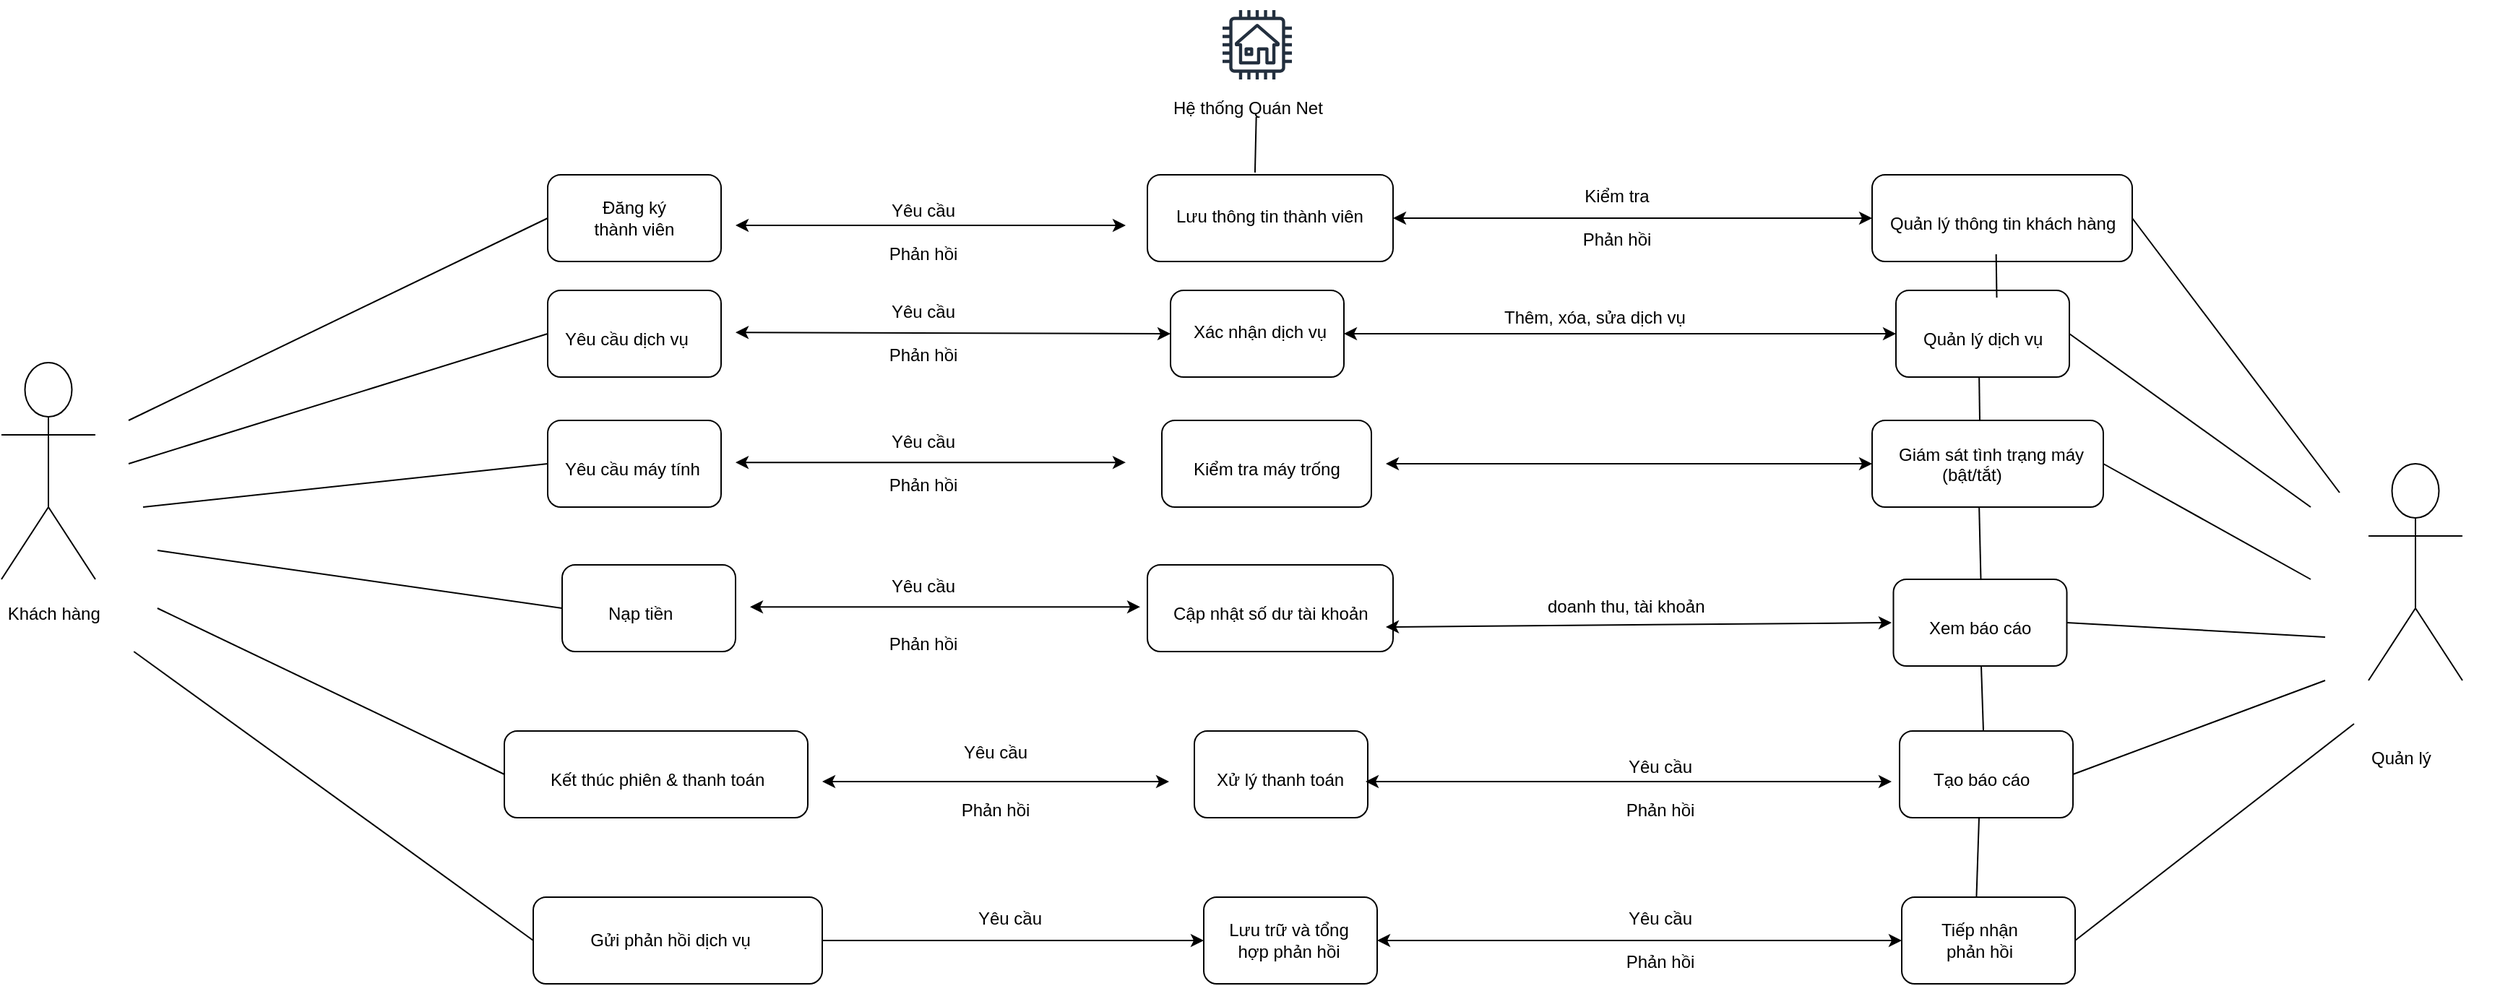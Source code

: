 <mxfile version="24.7.17">
  <diagram name="Trang-1" id="kZZ9gPXHDQ_fHRd_Qj__">
    <mxGraphModel dx="2206" dy="729" grid="1" gridSize="10" guides="1" tooltips="1" connect="1" arrows="1" fold="1" page="1" pageScale="1" pageWidth="827" pageHeight="1169" math="0" shadow="0">
      <root>
        <mxCell id="0" />
        <mxCell id="1" parent="0" />
        <mxCell id="yxOmx04Fco7m7iyCl5P5-79" value="" style="rounded=1;whiteSpace=wrap;html=1;" parent="1" vertex="1">
          <mxGeometry x="837" y="670" width="120" height="60" as="geometry" />
        </mxCell>
        <mxCell id="yxOmx04Fco7m7iyCl5P5-75" value="" style="rounded=1;whiteSpace=wrap;html=1;" parent="1" vertex="1">
          <mxGeometry x="-110" y="670" width="200" height="60" as="geometry" />
        </mxCell>
        <mxCell id="yxOmx04Fco7m7iyCl5P5-41" value="" style="rounded=1;whiteSpace=wrap;html=1;" parent="1" vertex="1">
          <mxGeometry x="835.5" y="555" width="120" height="60" as="geometry" />
        </mxCell>
        <mxCell id="yxOmx04Fco7m7iyCl5P5-42" value="" style="rounded=1;whiteSpace=wrap;html=1;" parent="1" vertex="1">
          <mxGeometry x="831.25" y="450" width="120" height="60" as="geometry" />
        </mxCell>
        <mxCell id="yxOmx04Fco7m7iyCl5P5-40" value="" style="rounded=1;whiteSpace=wrap;html=1;" parent="1" vertex="1">
          <mxGeometry x="347.5" y="555" width="120" height="60" as="geometry" />
        </mxCell>
        <mxCell id="yxOmx04Fco7m7iyCl5P5-39" value="" style="rounded=1;whiteSpace=wrap;html=1;" parent="1" vertex="1">
          <mxGeometry x="315" y="440" width="170" height="60" as="geometry" />
        </mxCell>
        <mxCell id="yxOmx04Fco7m7iyCl5P5-38" value="" style="rounded=1;whiteSpace=wrap;html=1;" parent="1" vertex="1">
          <mxGeometry x="816.5" y="340" width="160" height="60" as="geometry" />
        </mxCell>
        <mxCell id="yxOmx04Fco7m7iyCl5P5-37" value="" style="rounded=1;whiteSpace=wrap;html=1;" parent="1" vertex="1">
          <mxGeometry x="325" y="340" width="145" height="60" as="geometry" />
        </mxCell>
        <mxCell id="yxOmx04Fco7m7iyCl5P5-36" value="" style="rounded=1;whiteSpace=wrap;html=1;" parent="1" vertex="1">
          <mxGeometry x="833" y="250" width="120" height="60" as="geometry" />
        </mxCell>
        <mxCell id="yxOmx04Fco7m7iyCl5P5-35" value="" style="rounded=1;whiteSpace=wrap;html=1;" parent="1" vertex="1">
          <mxGeometry x="331" y="250" width="120" height="60" as="geometry" />
        </mxCell>
        <mxCell id="yxOmx04Fco7m7iyCl5P5-34" value="" style="rounded=1;whiteSpace=wrap;html=1;" parent="1" vertex="1">
          <mxGeometry x="816.5" y="170" width="180" height="60" as="geometry" />
        </mxCell>
        <mxCell id="yxOmx04Fco7m7iyCl5P5-30" value="" style="rounded=1;whiteSpace=wrap;html=1;" parent="1" vertex="1">
          <mxGeometry x="-130" y="555" width="210" height="60" as="geometry" />
        </mxCell>
        <mxCell id="yxOmx04Fco7m7iyCl5P5-29" value="" style="rounded=1;whiteSpace=wrap;html=1;" parent="1" vertex="1">
          <mxGeometry x="315" y="170" width="170" height="60" as="geometry" />
        </mxCell>
        <mxCell id="yxOmx04Fco7m7iyCl5P5-27" value="" style="rounded=1;whiteSpace=wrap;html=1;" parent="1" vertex="1">
          <mxGeometry x="-90" y="440" width="120" height="60" as="geometry" />
        </mxCell>
        <mxCell id="yxOmx04Fco7m7iyCl5P5-26" value="" style="rounded=1;whiteSpace=wrap;html=1;" parent="1" vertex="1">
          <mxGeometry x="-100" y="340" width="120" height="60" as="geometry" />
        </mxCell>
        <mxCell id="yxOmx04Fco7m7iyCl5P5-25" value="" style="rounded=1;whiteSpace=wrap;html=1;" parent="1" vertex="1">
          <mxGeometry x="-100" y="250" width="120" height="60" as="geometry" />
        </mxCell>
        <mxCell id="yxOmx04Fco7m7iyCl5P5-24" value="" style="rounded=1;whiteSpace=wrap;html=1;" parent="1" vertex="1">
          <mxGeometry x="-100" y="170" width="120" height="60" as="geometry" />
        </mxCell>
        <mxCell id="yxOmx04Fco7m7iyCl5P5-4" value="Đăng ký thành viên" style="text;align=center;verticalAlign=middle;rounded=0;fontStyle=0;fontColor=default;labelBackgroundColor=none;labelBorderColor=none;textShadow=0;whiteSpace=wrap;html=1;rotation=0;" parent="1" vertex="1">
          <mxGeometry x="-70" y="185" width="60" height="30" as="geometry" />
        </mxCell>
        <mxCell id="yxOmx04Fco7m7iyCl5P5-5" value=" Khách hàng  " style="text;fontStyle=0;fontColor=default;labelBackgroundColor=none;labelBorderColor=none;textShadow=0;whiteSpace=wrap;html=1;" parent="1" vertex="1">
          <mxGeometry x="-479" y="460" width="130" height="40" as="geometry" />
        </mxCell>
        <mxCell id="yxOmx04Fco7m7iyCl5P5-6" value="Yêu cầu dịch vụ" style="text;fontColor=default;labelBackgroundColor=none;labelBorderColor=none;textShadow=0;whiteSpace=wrap;html=1;" parent="1" vertex="1">
          <mxGeometry x="-90" y="270" width="150" height="40" as="geometry" />
        </mxCell>
        <mxCell id="yxOmx04Fco7m7iyCl5P5-8" value="Yêu cầu máy tính" style="text;fontColor=default;labelBackgroundColor=none;labelBorderColor=none;textShadow=0;whiteSpace=wrap;html=1;" parent="1" vertex="1">
          <mxGeometry x="-90" y="360" width="160" height="40" as="geometry" />
        </mxCell>
        <mxCell id="yxOmx04Fco7m7iyCl5P5-9" value="Nạp tiền" style="text;fontColor=default;labelBackgroundColor=none;labelBorderColor=none;textShadow=0;whiteSpace=wrap;html=1;" parent="1" vertex="1">
          <mxGeometry x="-60" y="460" width="100" height="40" as="geometry" />
        </mxCell>
        <mxCell id="yxOmx04Fco7m7iyCl5P5-10" value="Kết thúc phiên &amp;amp; thanh toán" style="text;fontColor=default;whiteSpace=wrap;html=1;" parent="1" vertex="1">
          <mxGeometry x="-100" y="575" width="170" height="40" as="geometry" />
        </mxCell>
        <mxCell id="yxOmx04Fco7m7iyCl5P5-11" value="Xử lý thanh toán" style="text;fontColor=default;labelBackgroundColor=none;labelBorderColor=none;textShadow=0;whiteSpace=wrap;html=1;" parent="1" vertex="1">
          <mxGeometry x="361" y="575" width="105" height="20" as="geometry" />
        </mxCell>
        <mxCell id="yxOmx04Fco7m7iyCl5P5-12" value="Cập nhật số dư tài khoản" style="text;fontColor=default;labelBackgroundColor=none;labelBorderColor=none;textShadow=0;whiteSpace=wrap;html=1;" parent="1" vertex="1">
          <mxGeometry x="331" y="460" width="149" height="30" as="geometry" />
        </mxCell>
        <mxCell id="yxOmx04Fco7m7iyCl5P5-13" value="Kiểm tra máy trống" style="text;fontColor=default;labelBackgroundColor=none;labelBorderColor=none;textShadow=0;whiteSpace=wrap;html=1;" parent="1" vertex="1">
          <mxGeometry x="345" y="360" width="115" height="30" as="geometry" />
        </mxCell>
        <mxCell id="yxOmx04Fco7m7iyCl5P5-14" value="Xác nhận dịch vụ" style="text;fontColor=default;labelBackgroundColor=none;labelBorderColor=none;textShadow=0;whiteSpace=wrap;html=1;" parent="1" vertex="1">
          <mxGeometry x="345" y="265" width="115" height="30" as="geometry" />
        </mxCell>
        <mxCell id="yxOmx04Fco7m7iyCl5P5-15" value="Lưu thông tin thành viên" style="text;fontColor=default;labelBackgroundColor=none;labelBorderColor=none;textShadow=0;whiteSpace=wrap;html=1;" parent="1" vertex="1">
          <mxGeometry x="332.5" y="185" width="135" height="30" as="geometry" />
        </mxCell>
        <mxCell id="yxOmx04Fco7m7iyCl5P5-16" value="Hệ thống Quán Net" style="text;fontColor=default;labelBackgroundColor=none;labelBorderColor=none;textShadow=0;whiteSpace=wrap;html=1;" parent="1" vertex="1">
          <mxGeometry x="331" y="110" width="160" height="40" as="geometry" />
        </mxCell>
        <mxCell id="yxOmx04Fco7m7iyCl5P5-18" value="Quản lý" style="text;fontColor=default;labelBackgroundColor=none;labelBorderColor=none;textShadow=0;whiteSpace=wrap;html=1;" parent="1" vertex="1">
          <mxGeometry x="1160" y="560" width="90" height="40" as="geometry" />
        </mxCell>
        <mxCell id="yxOmx04Fco7m7iyCl5P5-19" value="Quản lý thông tin khách hàng" style="text;fontColor=default;whiteSpace=wrap;html=1;" parent="1" vertex="1">
          <mxGeometry x="826.5" y="190" width="163" height="20" as="geometry" />
        </mxCell>
        <mxCell id="yxOmx04Fco7m7iyCl5P5-20" value="Quản lý dịch vụ" style="text;fontColor=default;whiteSpace=wrap;html=1;" parent="1" vertex="1">
          <mxGeometry x="850" y="270" width="90" height="20" as="geometry" />
        </mxCell>
        <mxCell id="yxOmx04Fco7m7iyCl5P5-21" value="Giám sát tình trạng máy&lt;br&gt;&amp;nbsp; &amp;nbsp; &amp;nbsp; &amp;nbsp; &amp;nbsp;(bật/tắt)" style="text;fontColor=default;whiteSpace=wrap;html=1;" parent="1" vertex="1">
          <mxGeometry x="833" y="350" width="143.5" height="20" as="geometry" />
        </mxCell>
        <mxCell id="yxOmx04Fco7m7iyCl5P5-22" value="Xem báo cáo" style="text;fontColor=default;whiteSpace=wrap;html=1;" parent="1" vertex="1">
          <mxGeometry x="854" y="470" width="82" height="30" as="geometry" />
        </mxCell>
        <mxCell id="yxOmx04Fco7m7iyCl5P5-23" value="Tạo báo cáo" style="text;fontColor=default;labelBackgroundColor=none;labelBorderColor=none;textShadow=0;whiteSpace=wrap;html=1;" parent="1" vertex="1">
          <mxGeometry x="856.5" y="575" width="83.5" height="25" as="geometry" />
        </mxCell>
        <mxCell id="yxOmx04Fco7m7iyCl5P5-43" value="" style="endArrow=classic;startArrow=classic;html=1;rounded=0;" parent="1" edge="1">
          <mxGeometry width="50" height="50" relative="1" as="geometry">
            <mxPoint x="30" y="205" as="sourcePoint" />
            <mxPoint x="300" y="205" as="targetPoint" />
          </mxGeometry>
        </mxCell>
        <mxCell id="yxOmx04Fco7m7iyCl5P5-47" value="" style="endArrow=classic;startArrow=classic;html=1;rounded=0;entryX=0;entryY=0.5;entryDx=0;entryDy=0;" parent="1" target="yxOmx04Fco7m7iyCl5P5-35" edge="1">
          <mxGeometry width="50" height="50" relative="1" as="geometry">
            <mxPoint x="30" y="279.09" as="sourcePoint" />
            <mxPoint x="300" y="279.09" as="targetPoint" />
          </mxGeometry>
        </mxCell>
        <mxCell id="yxOmx04Fco7m7iyCl5P5-48" value="" style="endArrow=classic;startArrow=classic;html=1;rounded=0;" parent="1" edge="1">
          <mxGeometry width="50" height="50" relative="1" as="geometry">
            <mxPoint x="30" y="369.09" as="sourcePoint" />
            <mxPoint x="300" y="369.09" as="targetPoint" />
          </mxGeometry>
        </mxCell>
        <mxCell id="yxOmx04Fco7m7iyCl5P5-49" value="" style="endArrow=classic;startArrow=classic;html=1;rounded=0;" parent="1" edge="1">
          <mxGeometry width="50" height="50" relative="1" as="geometry">
            <mxPoint x="40" y="469.09" as="sourcePoint" />
            <mxPoint x="310" y="469.09" as="targetPoint" />
          </mxGeometry>
        </mxCell>
        <mxCell id="yxOmx04Fco7m7iyCl5P5-56" value="" style="endArrow=classic;startArrow=classic;html=1;rounded=0;entryX=0;entryY=0.5;entryDx=0;entryDy=0;" parent="1" target="yxOmx04Fco7m7iyCl5P5-36" edge="1">
          <mxGeometry width="50" height="50" relative="1" as="geometry">
            <mxPoint x="451" y="280.0" as="sourcePoint" />
            <mxPoint x="801" y="280" as="targetPoint" />
          </mxGeometry>
        </mxCell>
        <mxCell id="yxOmx04Fco7m7iyCl5P5-57" value="" style="endArrow=classic;startArrow=classic;html=1;rounded=0;entryX=0;entryY=0.5;entryDx=0;entryDy=0;" parent="1" target="yxOmx04Fco7m7iyCl5P5-38" edge="1">
          <mxGeometry width="50" height="50" relative="1" as="geometry">
            <mxPoint x="480" y="370" as="sourcePoint" />
            <mxPoint x="810" y="380" as="targetPoint" />
          </mxGeometry>
        </mxCell>
        <mxCell id="yxOmx04Fco7m7iyCl5P5-58" value="" style="endArrow=classic;startArrow=classic;html=1;rounded=0;entryX=0;entryY=0.5;entryDx=0;entryDy=0;exitX=1;exitY=0.5;exitDx=0;exitDy=0;" parent="1" source="yxOmx04Fco7m7iyCl5P5-29" target="yxOmx04Fco7m7iyCl5P5-34" edge="1">
          <mxGeometry width="50" height="50" relative="1" as="geometry">
            <mxPoint x="510" y="200" as="sourcePoint" />
            <mxPoint x="800" y="200" as="targetPoint" />
          </mxGeometry>
        </mxCell>
        <mxCell id="yxOmx04Fco7m7iyCl5P5-59" value="Yêu cầu" style="text;html=1;align=center;verticalAlign=middle;whiteSpace=wrap;rounded=0;" parent="1" vertex="1">
          <mxGeometry x="130" y="180" width="60" height="30" as="geometry" />
        </mxCell>
        <mxCell id="yxOmx04Fco7m7iyCl5P5-60" value="Yêu cầu" style="text;html=1;align=center;verticalAlign=middle;whiteSpace=wrap;rounded=0;" parent="1" vertex="1">
          <mxGeometry x="130" y="250" width="60" height="30" as="geometry" />
        </mxCell>
        <mxCell id="yxOmx04Fco7m7iyCl5P5-61" value="Yêu cầu" style="text;html=1;align=center;verticalAlign=middle;whiteSpace=wrap;rounded=0;" parent="1" vertex="1">
          <mxGeometry x="130" y="340" width="60" height="30" as="geometry" />
        </mxCell>
        <mxCell id="yxOmx04Fco7m7iyCl5P5-62" value="Yêu cầu" style="text;html=1;align=center;verticalAlign=middle;whiteSpace=wrap;rounded=0;" parent="1" vertex="1">
          <mxGeometry x="130" y="440" width="60" height="30" as="geometry" />
        </mxCell>
        <mxCell id="yxOmx04Fco7m7iyCl5P5-63" value="Phản hồi" style="text;html=1;align=center;verticalAlign=middle;whiteSpace=wrap;rounded=0;" parent="1" vertex="1">
          <mxGeometry x="130" y="210" width="60" height="30" as="geometry" />
        </mxCell>
        <mxCell id="yxOmx04Fco7m7iyCl5P5-64" value="Phản hồi" style="text;html=1;align=center;verticalAlign=middle;whiteSpace=wrap;rounded=0;" parent="1" vertex="1">
          <mxGeometry x="130" y="280" width="60" height="30" as="geometry" />
        </mxCell>
        <mxCell id="yxOmx04Fco7m7iyCl5P5-65" value="Phản hồi" style="text;html=1;align=center;verticalAlign=middle;whiteSpace=wrap;rounded=0;" parent="1" vertex="1">
          <mxGeometry x="130" y="370" width="60" height="30" as="geometry" />
        </mxCell>
        <mxCell id="yxOmx04Fco7m7iyCl5P5-66" value="Phản hồi" style="text;html=1;align=center;verticalAlign=middle;whiteSpace=wrap;rounded=0;" parent="1" vertex="1">
          <mxGeometry x="130" y="480" width="60" height="30" as="geometry" />
        </mxCell>
        <mxCell id="yxOmx04Fco7m7iyCl5P5-67" value="" style="endArrow=classic;startArrow=classic;html=1;rounded=0;" parent="1" edge="1">
          <mxGeometry width="50" height="50" relative="1" as="geometry">
            <mxPoint x="90" y="590" as="sourcePoint" />
            <mxPoint x="330" y="590" as="targetPoint" />
          </mxGeometry>
        </mxCell>
        <mxCell id="yxOmx04Fco7m7iyCl5P5-69" value="" style="endArrow=classic;startArrow=classic;html=1;rounded=0;exitX=1;exitY=0.75;exitDx=0;exitDy=0;" parent="1" source="yxOmx04Fco7m7iyCl5P5-11" edge="1">
          <mxGeometry width="50" height="50" relative="1" as="geometry">
            <mxPoint x="490" y="590" as="sourcePoint" />
            <mxPoint x="830" y="590" as="targetPoint" />
          </mxGeometry>
        </mxCell>
        <mxCell id="yxOmx04Fco7m7iyCl5P5-70" value="" style="endArrow=classic;startArrow=classic;html=1;rounded=0;" parent="1" edge="1">
          <mxGeometry width="50" height="50" relative="1" as="geometry">
            <mxPoint x="480" y="483" as="sourcePoint" />
            <mxPoint x="830" y="480" as="targetPoint" />
          </mxGeometry>
        </mxCell>
        <mxCell id="yxOmx04Fco7m7iyCl5P5-71" value="Thêm, xóa, sửa dịch vụ" style="text;whiteSpace=wrap;html=1;" parent="1" vertex="1">
          <mxGeometry x="560" y="255" width="160" height="45" as="geometry" />
        </mxCell>
        <mxCell id="yxOmx04Fco7m7iyCl5P5-73" value="doanh thu, tài khoản" style="text;whiteSpace=wrap;html=1;" parent="1" vertex="1">
          <mxGeometry x="590" y="455" width="140" height="40" as="geometry" />
        </mxCell>
        <mxCell id="yxOmx04Fco7m7iyCl5P5-74" value="Gửi phản hồi dịch vụ" style="text;html=1;align=center;verticalAlign=middle;whiteSpace=wrap;rounded=0;" parent="1" vertex="1">
          <mxGeometry x="-95" y="685" width="160" height="30" as="geometry" />
        </mxCell>
        <mxCell id="yxOmx04Fco7m7iyCl5P5-76" value="" style="rounded=1;whiteSpace=wrap;html=1;" parent="1" vertex="1">
          <mxGeometry x="354" y="670" width="120" height="60" as="geometry" />
        </mxCell>
        <mxCell id="yxOmx04Fco7m7iyCl5P5-77" value="Lưu trữ và tổng hợp phản hồi" style="text;html=1;align=center;verticalAlign=middle;whiteSpace=wrap;rounded=0;" parent="1" vertex="1">
          <mxGeometry x="364.5" y="685" width="95.5" height="30" as="geometry" />
        </mxCell>
        <mxCell id="yxOmx04Fco7m7iyCl5P5-78" value="Tiếp nhận phản hồi" style="text;html=1;align=center;verticalAlign=middle;whiteSpace=wrap;rounded=0;" parent="1" vertex="1">
          <mxGeometry x="861.25" y="685" width="60" height="30" as="geometry" />
        </mxCell>
        <mxCell id="znhZvoGgmaqaFHCSveYm-1" value="Yêu cầu" style="text;html=1;align=center;verticalAlign=middle;whiteSpace=wrap;rounded=0;" parent="1" vertex="1">
          <mxGeometry x="180" y="555" width="60" height="30" as="geometry" />
        </mxCell>
        <mxCell id="znhZvoGgmaqaFHCSveYm-2" value="Phản hồi" style="text;html=1;align=center;verticalAlign=middle;whiteSpace=wrap;rounded=0;" parent="1" vertex="1">
          <mxGeometry x="180" y="595" width="60" height="30" as="geometry" />
        </mxCell>
        <mxCell id="znhZvoGgmaqaFHCSveYm-3" value="Yêu cầu" style="text;html=1;align=center;verticalAlign=middle;whiteSpace=wrap;rounded=0;" parent="1" vertex="1">
          <mxGeometry x="640" y="565" width="60" height="30" as="geometry" />
        </mxCell>
        <mxCell id="znhZvoGgmaqaFHCSveYm-4" value="Phản hồi" style="text;html=1;align=center;verticalAlign=middle;whiteSpace=wrap;rounded=0;" parent="1" vertex="1">
          <mxGeometry x="640" y="595" width="60" height="30" as="geometry" />
        </mxCell>
        <mxCell id="znhZvoGgmaqaFHCSveYm-7" value="" style="endArrow=classic;startArrow=classic;html=1;rounded=0;exitX=1;exitY=0.5;exitDx=0;exitDy=0;entryX=0;entryY=0.5;entryDx=0;entryDy=0;" parent="1" source="yxOmx04Fco7m7iyCl5P5-76" target="yxOmx04Fco7m7iyCl5P5-79" edge="1">
          <mxGeometry width="50" height="50" relative="1" as="geometry">
            <mxPoint x="540" y="700" as="sourcePoint" />
            <mxPoint x="780" y="700" as="targetPoint" />
          </mxGeometry>
        </mxCell>
        <mxCell id="znhZvoGgmaqaFHCSveYm-8" value="&lt;span style=&quot;color: rgba(0, 0, 0, 0); font-family: monospace; font-size: 0px; text-align: start; background-color: rgb(251, 251, 251);&quot;&gt;%3CmxGraphModel%3E%3Croot%3E%3CmxCell%20id%3D%220%22%2F%3E%3CmxCell%20id%3D%221%22%20parent%3D%220%22%2F%3E%3CmxCell%20id%3D%222%22%20value%3D%22%22%20style%3D%22endArrow%3Dclassic%3BstartArrow%3Dclassic%3Bhtml%3D1%3Brounded%3D0%3B%22%20edge%3D%221%22%20parent%3D%221%22%3E%3CmxGeometry%20width%3D%2250%22%20height%3D%2250%22%20relative%3D%221%22%20as%3D%22geometry%22%3E%3CmxPoint%20x%3D%2290%22%20y%3D%22590%22%20as%3D%22sourcePoint%22%2F%3E%3CmxPoint%20x%3D%22330%22%20y%3D%22590%22%20as%3D%22targetPoint%22%2F%3E%3C%2FmxGeometry%3E%3C%2FmxCell%3E%3C%2Froot%3E%3C%2FmxGraphModel%3E&lt;/span&gt;" style="edgeLabel;html=1;align=center;verticalAlign=middle;resizable=0;points=[];" parent="znhZvoGgmaqaFHCSveYm-7" vertex="1" connectable="0">
          <mxGeometry x="0.437" y="1" relative="1" as="geometry">
            <mxPoint as="offset" />
          </mxGeometry>
        </mxCell>
        <mxCell id="znhZvoGgmaqaFHCSveYm-9" value="Yêu cầu" style="text;html=1;align=center;verticalAlign=middle;whiteSpace=wrap;rounded=0;" parent="1" vertex="1">
          <mxGeometry x="190" y="670" width="60" height="30" as="geometry" />
        </mxCell>
        <mxCell id="znhZvoGgmaqaFHCSveYm-10" value="Yêu cầu" style="text;html=1;align=center;verticalAlign=middle;whiteSpace=wrap;rounded=0;" parent="1" vertex="1">
          <mxGeometry x="640" y="670" width="60" height="30" as="geometry" />
        </mxCell>
        <mxCell id="znhZvoGgmaqaFHCSveYm-12" value="" style="endArrow=classic;html=1;rounded=0;exitX=1;exitY=0.5;exitDx=0;exitDy=0;entryX=0;entryY=0.5;entryDx=0;entryDy=0;" parent="1" source="yxOmx04Fco7m7iyCl5P5-75" target="yxOmx04Fco7m7iyCl5P5-76" edge="1">
          <mxGeometry width="50" height="50" relative="1" as="geometry">
            <mxPoint x="330" y="650" as="sourcePoint" />
            <mxPoint x="380" y="600" as="targetPoint" />
          </mxGeometry>
        </mxCell>
        <mxCell id="znhZvoGgmaqaFHCSveYm-15" value="Phản hồi" style="text;html=1;align=center;verticalAlign=middle;whiteSpace=wrap;rounded=0;" parent="1" vertex="1">
          <mxGeometry x="640" y="700" width="60" height="30" as="geometry" />
        </mxCell>
        <mxCell id="znhZvoGgmaqaFHCSveYm-16" value="" style="endArrow=none;html=1;rounded=0;exitX=0.5;exitY=0;exitDx=0;exitDy=0;" parent="1" edge="1">
          <mxGeometry width="50" height="50" relative="1" as="geometry">
            <mxPoint x="-30" y="180" as="sourcePoint" />
            <mxPoint x="-30" y="180" as="targetPoint" />
          </mxGeometry>
        </mxCell>
        <mxCell id="znhZvoGgmaqaFHCSveYm-19" value="" style="endArrow=none;html=1;rounded=0;exitX=0.5;exitY=0;exitDx=0;exitDy=0;" parent="1" edge="1">
          <mxGeometry width="50" height="50" relative="1" as="geometry">
            <mxPoint x="891.75" y="450" as="sourcePoint" />
            <mxPoint x="890.58" y="400" as="targetPoint" />
          </mxGeometry>
        </mxCell>
        <mxCell id="znhZvoGgmaqaFHCSveYm-22" value="" style="endArrow=none;html=1;rounded=0;exitX=0.5;exitY=0;exitDx=0;exitDy=0;" parent="1" edge="1">
          <mxGeometry width="50" height="50" relative="1" as="geometry">
            <mxPoint x="893.5" y="555" as="sourcePoint" />
            <mxPoint x="892" y="510" as="targetPoint" />
          </mxGeometry>
        </mxCell>
        <mxCell id="znhZvoGgmaqaFHCSveYm-23" value="" style="endArrow=none;html=1;rounded=0;" parent="1" edge="1">
          <mxGeometry width="50" height="50" relative="1" as="geometry">
            <mxPoint x="891" y="340" as="sourcePoint" />
            <mxPoint x="890.58" y="310" as="targetPoint" />
          </mxGeometry>
        </mxCell>
        <mxCell id="znhZvoGgmaqaFHCSveYm-24" value="" style="endArrow=none;html=1;rounded=0;" parent="1" edge="1">
          <mxGeometry width="50" height="50" relative="1" as="geometry">
            <mxPoint x="902.75" y="255" as="sourcePoint" />
            <mxPoint x="902.33" y="225" as="targetPoint" />
          </mxGeometry>
        </mxCell>
        <mxCell id="znhZvoGgmaqaFHCSveYm-25" value="" style="endArrow=none;html=1;rounded=0;exitX=0.431;exitY=-0.003;exitDx=0;exitDy=0;exitPerimeter=0;" parent="1" source="yxOmx04Fco7m7iyCl5P5-79" edge="1">
          <mxGeometry width="50" height="50" relative="1" as="geometry">
            <mxPoint x="892" y="660" as="sourcePoint" />
            <mxPoint x="890.5" y="615" as="targetPoint" />
          </mxGeometry>
        </mxCell>
        <mxCell id="znhZvoGgmaqaFHCSveYm-27" value="" style="sketch=0;outlineConnect=0;fontColor=#232F3E;gradientColor=none;strokeColor=#232F3E;fillColor=#ffffff;dashed=0;verticalLabelPosition=bottom;verticalAlign=top;align=center;html=1;fontSize=12;fontStyle=0;aspect=fixed;shape=mxgraph.aws4.resourceIcon;resIcon=mxgraph.aws4.house;" parent="1" vertex="1">
          <mxGeometry x="361" y="50" width="60" height="60" as="geometry" />
        </mxCell>
        <mxCell id="znhZvoGgmaqaFHCSveYm-28" value="" style="endArrow=none;html=1;rounded=0;exitX=0.438;exitY=-0.026;exitDx=0;exitDy=0;exitPerimeter=0;" parent="1" source="yxOmx04Fco7m7iyCl5P5-29" edge="1">
          <mxGeometry width="50" height="50" relative="1" as="geometry">
            <mxPoint x="391.5" y="180" as="sourcePoint" />
            <mxPoint x="390.33" y="130" as="targetPoint" />
          </mxGeometry>
        </mxCell>
        <mxCell id="znhZvoGgmaqaFHCSveYm-29" value="" style="shape=umlActor;verticalLabelPosition=bottom;verticalAlign=top;html=1;outlineConnect=0;" parent="1" vertex="1">
          <mxGeometry x="-478" y="300" width="65" height="150" as="geometry" />
        </mxCell>
        <mxCell id="znhZvoGgmaqaFHCSveYm-33" value="" style="shape=umlActor;verticalLabelPosition=bottom;verticalAlign=top;html=1;outlineConnect=0;" parent="1" vertex="1">
          <mxGeometry x="1160" y="370" width="65" height="150" as="geometry" />
        </mxCell>
        <mxCell id="znhZvoGgmaqaFHCSveYm-35" value="Phản hồi" style="text;html=1;align=center;verticalAlign=middle;whiteSpace=wrap;rounded=0;" parent="1" vertex="1">
          <mxGeometry x="610" y="200" width="60" height="30" as="geometry" />
        </mxCell>
        <mxCell id="znhZvoGgmaqaFHCSveYm-39" value="Kiểm tra" style="text;html=1;align=center;verticalAlign=middle;whiteSpace=wrap;rounded=0;" parent="1" vertex="1">
          <mxGeometry x="610" y="170" width="60" height="30" as="geometry" />
        </mxCell>
        <mxCell id="_C_T7Nf7yIK5esKJCHh1-1" value="" style="endArrow=none;html=1;rounded=0;entryX=0;entryY=0.5;entryDx=0;entryDy=0;" edge="1" parent="1" target="yxOmx04Fco7m7iyCl5P5-24">
          <mxGeometry width="50" height="50" relative="1" as="geometry">
            <mxPoint x="-390" y="340" as="sourcePoint" />
            <mxPoint x="-340" y="290" as="targetPoint" />
          </mxGeometry>
        </mxCell>
        <mxCell id="_C_T7Nf7yIK5esKJCHh1-5" value="" style="endArrow=none;html=1;rounded=0;entryX=0;entryY=0.5;entryDx=0;entryDy=0;" edge="1" parent="1" target="yxOmx04Fco7m7iyCl5P5-25">
          <mxGeometry width="50" height="50" relative="1" as="geometry">
            <mxPoint x="-390" y="370" as="sourcePoint" />
            <mxPoint x="-450" y="510" as="targetPoint" />
          </mxGeometry>
        </mxCell>
        <mxCell id="_C_T7Nf7yIK5esKJCHh1-6" value="" style="endArrow=none;html=1;rounded=0;" edge="1" parent="1">
          <mxGeometry width="50" height="50" relative="1" as="geometry">
            <mxPoint x="-380" y="400" as="sourcePoint" />
            <mxPoint x="-100" y="370" as="targetPoint" />
          </mxGeometry>
        </mxCell>
        <mxCell id="_C_T7Nf7yIK5esKJCHh1-7" value="" style="endArrow=none;html=1;rounded=0;entryX=0;entryY=0.5;entryDx=0;entryDy=0;" edge="1" parent="1" target="yxOmx04Fco7m7iyCl5P5-27">
          <mxGeometry width="50" height="50" relative="1" as="geometry">
            <mxPoint x="-370" y="430" as="sourcePoint" />
            <mxPoint x="-310" y="440" as="targetPoint" />
          </mxGeometry>
        </mxCell>
        <mxCell id="_C_T7Nf7yIK5esKJCHh1-8" value="" style="endArrow=none;html=1;rounded=0;entryX=0;entryY=0.5;entryDx=0;entryDy=0;exitX=0.838;exitY=0.25;exitDx=0;exitDy=0;exitPerimeter=0;" edge="1" parent="1" source="yxOmx04Fco7m7iyCl5P5-5" target="yxOmx04Fco7m7iyCl5P5-30">
          <mxGeometry width="50" height="50" relative="1" as="geometry">
            <mxPoint x="-240" y="600" as="sourcePoint" />
            <mxPoint x="-190" y="550" as="targetPoint" />
          </mxGeometry>
        </mxCell>
        <mxCell id="_C_T7Nf7yIK5esKJCHh1-9" value="" style="endArrow=none;html=1;rounded=0;" edge="1" parent="1" source="yxOmx04Fco7m7iyCl5P5-5">
          <mxGeometry width="50" height="50" relative="1" as="geometry">
            <mxPoint x="-160" y="750" as="sourcePoint" />
            <mxPoint x="-110" y="700" as="targetPoint" />
          </mxGeometry>
        </mxCell>
        <mxCell id="_C_T7Nf7yIK5esKJCHh1-11" value="" style="endArrow=none;html=1;rounded=0;entryX=1;entryY=0.5;entryDx=0;entryDy=0;" edge="1" parent="1" target="yxOmx04Fco7m7iyCl5P5-34">
          <mxGeometry width="50" height="50" relative="1" as="geometry">
            <mxPoint x="1140" y="390" as="sourcePoint" />
            <mxPoint x="1020" y="210" as="targetPoint" />
          </mxGeometry>
        </mxCell>
        <mxCell id="_C_T7Nf7yIK5esKJCHh1-12" value="" style="endArrow=none;html=1;rounded=0;exitX=1;exitY=0.5;exitDx=0;exitDy=0;" edge="1" parent="1" source="yxOmx04Fco7m7iyCl5P5-36">
          <mxGeometry width="50" height="50" relative="1" as="geometry">
            <mxPoint x="970" y="280" as="sourcePoint" />
            <mxPoint x="1120" y="400" as="targetPoint" />
          </mxGeometry>
        </mxCell>
        <mxCell id="_C_T7Nf7yIK5esKJCHh1-13" value="" style="endArrow=none;html=1;rounded=0;exitX=1;exitY=1;exitDx=0;exitDy=0;" edge="1" parent="1" source="yxOmx04Fco7m7iyCl5P5-21">
          <mxGeometry width="50" height="50" relative="1" as="geometry">
            <mxPoint x="1000" y="380" as="sourcePoint" />
            <mxPoint x="1120" y="450" as="targetPoint" />
          </mxGeometry>
        </mxCell>
        <mxCell id="_C_T7Nf7yIK5esKJCHh1-14" value="" style="endArrow=none;html=1;rounded=0;exitX=1;exitY=0.5;exitDx=0;exitDy=0;" edge="1" parent="1" source="yxOmx04Fco7m7iyCl5P5-42">
          <mxGeometry width="50" height="50" relative="1" as="geometry">
            <mxPoint x="970" y="480" as="sourcePoint" />
            <mxPoint x="1130" y="490" as="targetPoint" />
          </mxGeometry>
        </mxCell>
        <mxCell id="_C_T7Nf7yIK5esKJCHh1-15" value="" style="endArrow=none;html=1;rounded=0;exitX=1;exitY=0.5;exitDx=0;exitDy=0;" edge="1" parent="1" source="yxOmx04Fco7m7iyCl5P5-41">
          <mxGeometry width="50" height="50" relative="1" as="geometry">
            <mxPoint x="1080" y="570" as="sourcePoint" />
            <mxPoint x="1130" y="520" as="targetPoint" />
          </mxGeometry>
        </mxCell>
        <mxCell id="_C_T7Nf7yIK5esKJCHh1-16" value="" style="endArrow=none;html=1;rounded=0;exitX=1;exitY=0.5;exitDx=0;exitDy=0;" edge="1" parent="1" source="yxOmx04Fco7m7iyCl5P5-79">
          <mxGeometry width="50" height="50" relative="1" as="geometry">
            <mxPoint x="1100" y="600" as="sourcePoint" />
            <mxPoint x="1150" y="550" as="targetPoint" />
          </mxGeometry>
        </mxCell>
      </root>
    </mxGraphModel>
  </diagram>
</mxfile>
